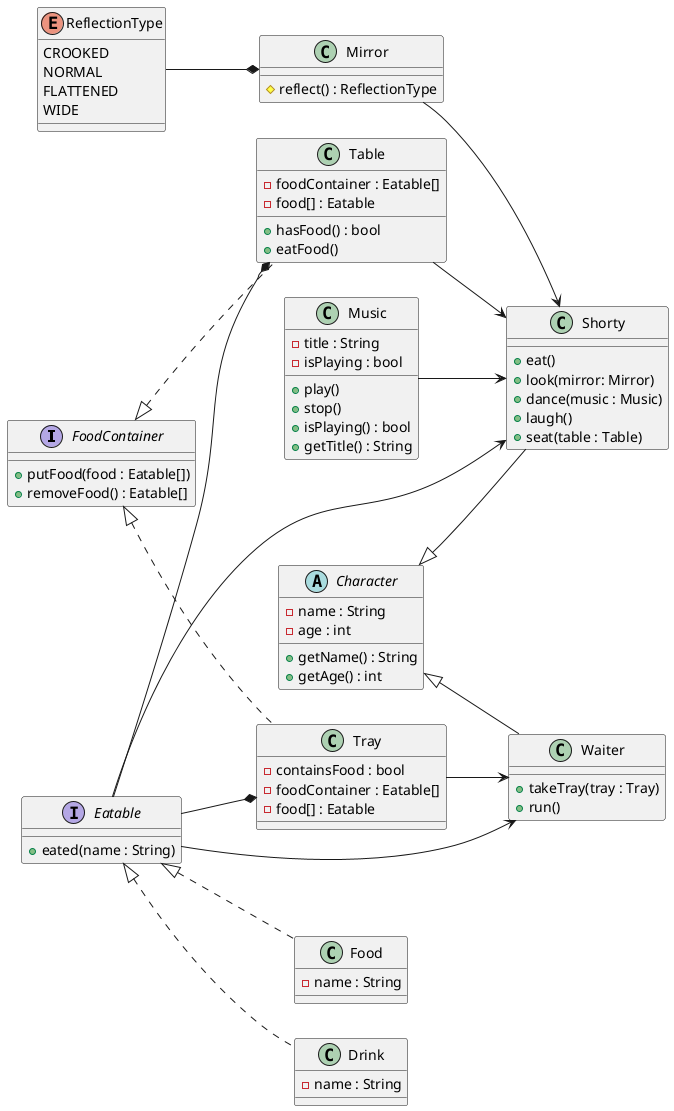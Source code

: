 @startuml
'https://plantuml.com/sequence-diagram

left to right direction

'package utils {
    interface FoodContainer{
        + putFood(food : Eatable[])
        + removeFood() : Eatable[]
    }
    abstract class Character {
        - name : String
        - age : int
        + getName() : String
        + getAge() : int
    }
    interface Eatable{
        + eated(name : String)
    }
    enum ReflectionType{
        CROOKED
        NORMAL
        FLATTENED
        WIDE
    }
'}

'package core{
    class Table implements FoodContainer{
        - foodContainer : Eatable[]
        - food[] : Eatable
        + hasFood() : bool
        + eatFood()
    }
    class Tray implements FoodContainer{
        - containsFood : bool
        - foodContainer : Eatable[]
        - food[] : Eatable
    }
    class Music {
     - title : String
     - isPlaying : bool
     + play()
     + stop()
     + isPlaying() : bool
     + getTitle() : String
    }
    class Food implements Eatable{
        - name : String
    }
    class Drink implements Eatable {
        - name : String
    }
    class Mirror{
    # reflect() : ReflectionType
    }
    class Shorty extends Character{
            + eat()
            + look(mirror: Mirror)
            + dance(music : Music)
            + laugh()
            + seat(table : Table)
        }
    class Waiter extends Character{
        + takeTray(tray : Tray)
        + run()
    }
    ReflectionType --* Mirror
    Music --> Shorty
    Eatable --> Waiter
    Eatable --> Shorty
    Eatable --* Tray
    Eatable --* Table
    Mirror --> Shorty
    Table --> Shorty
    Tray --> Waiter

'}
@enduml
'Я понимаю текст примерно так: я выделяю 7 сущностей, которые собираюсь реализовать в виде классов:
класс еды Food
клаcс напитка Drink
класс Человека Person
человек может смотреть, есть, танцевать и сидеть
класс официанта Waiter
официант может носить еду и бегать
класс музыки Music
музыка может играть(удивительно)
И класс стола, где надо сидеть Table

при этом класс официанта наследуется от класса человека
и класс напитка наследуется от класса еды

все объекты наследуются от абстрактного класса Entity, который содержит поле имени сущности, метод создания сущности и метод взаимодействия с именем сущности
для взаимодействия с классами предусмотрены следующие интерфейсы:
FoodInterface - взаимодействия с едой (еда естся)
PersonInterface - взаимодействия с полями класса Person
взаимодействует с полями sitting eating looking dancing
MirrorInterface - взаимодействия с зеркалом - зеркало отражает и возвращает какое-либо отражение
для типа отражений определен ENUM Reflection, содержащий типы отражений

